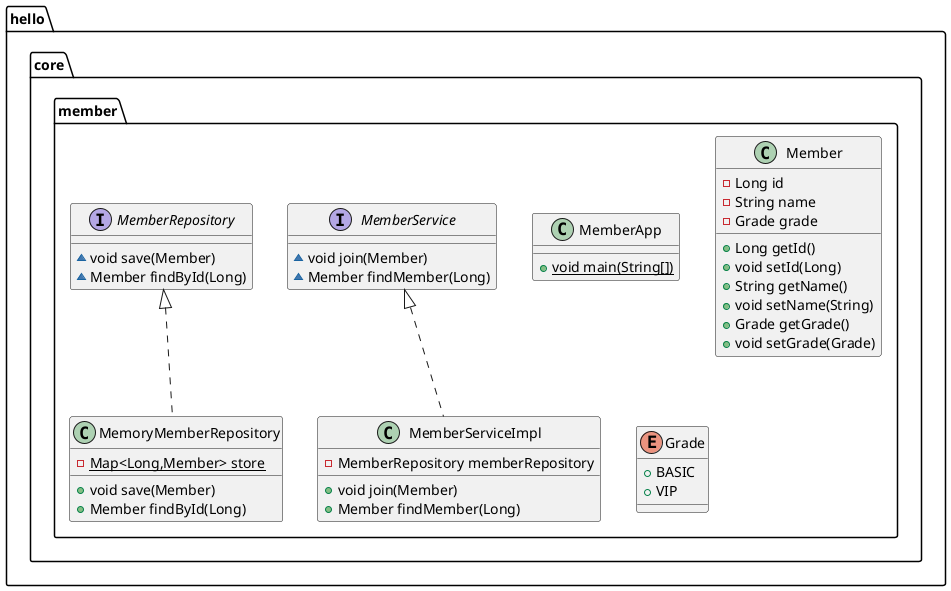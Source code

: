 @startuml
class hello.core.member.MemberApp {
+ {static} void main(String[])
}

interface hello.core.member.MemberService {
~ void join(Member)
~ Member findMember(Long)
}

class hello.core.member.MemberServiceImpl {
- MemberRepository memberRepository
+ void join(Member)
+ Member findMember(Long)
}


class hello.core.member.Member {
- Long id
- String name
- Grade grade
+ Long getId()
+ void setId(Long)
+ String getName()
+ void setName(String)
+ Grade getGrade()
+ void setGrade(Grade)
}


class hello.core.member.MemoryMemberRepository {
- {static} Map<Long,Member> store
+ void save(Member)
+ Member findById(Long)
}


enum hello.core.member.Grade {
+  BASIC
+  VIP
}

interface hello.core.member.MemberRepository {
~ void save(Member)
~ Member findById(Long)
}



hello.core.member.MemberService <|.. hello.core.member.MemberServiceImpl
hello.core.member.MemberRepository <|.. hello.core.member.MemoryMemberRepository
@enduml